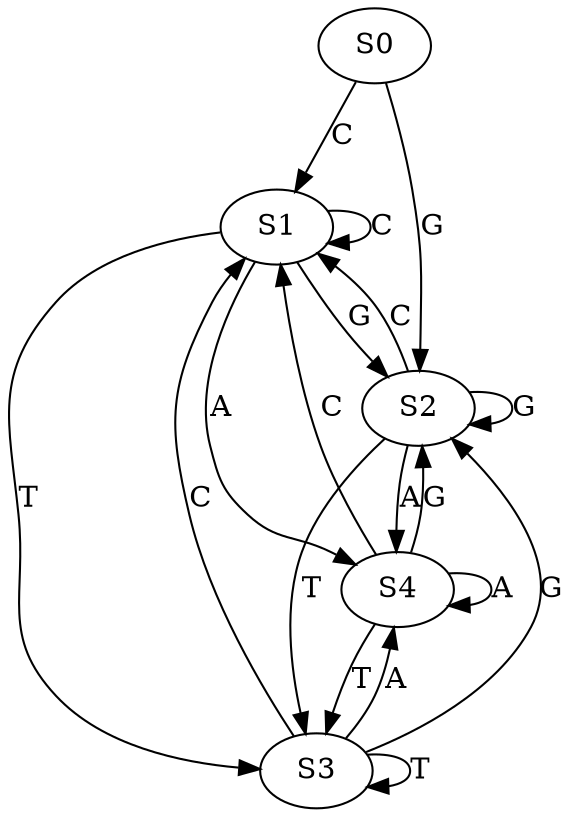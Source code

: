 strict digraph  {
	S0 -> S1 [ label = C ];
	S0 -> S2 [ label = G ];
	S1 -> S3 [ label = T ];
	S1 -> S4 [ label = A ];
	S1 -> S2 [ label = G ];
	S1 -> S1 [ label = C ];
	S2 -> S3 [ label = T ];
	S2 -> S4 [ label = A ];
	S2 -> S2 [ label = G ];
	S2 -> S1 [ label = C ];
	S3 -> S4 [ label = A ];
	S3 -> S2 [ label = G ];
	S3 -> S1 [ label = C ];
	S3 -> S3 [ label = T ];
	S4 -> S2 [ label = G ];
	S4 -> S3 [ label = T ];
	S4 -> S4 [ label = A ];
	S4 -> S1 [ label = C ];
}
